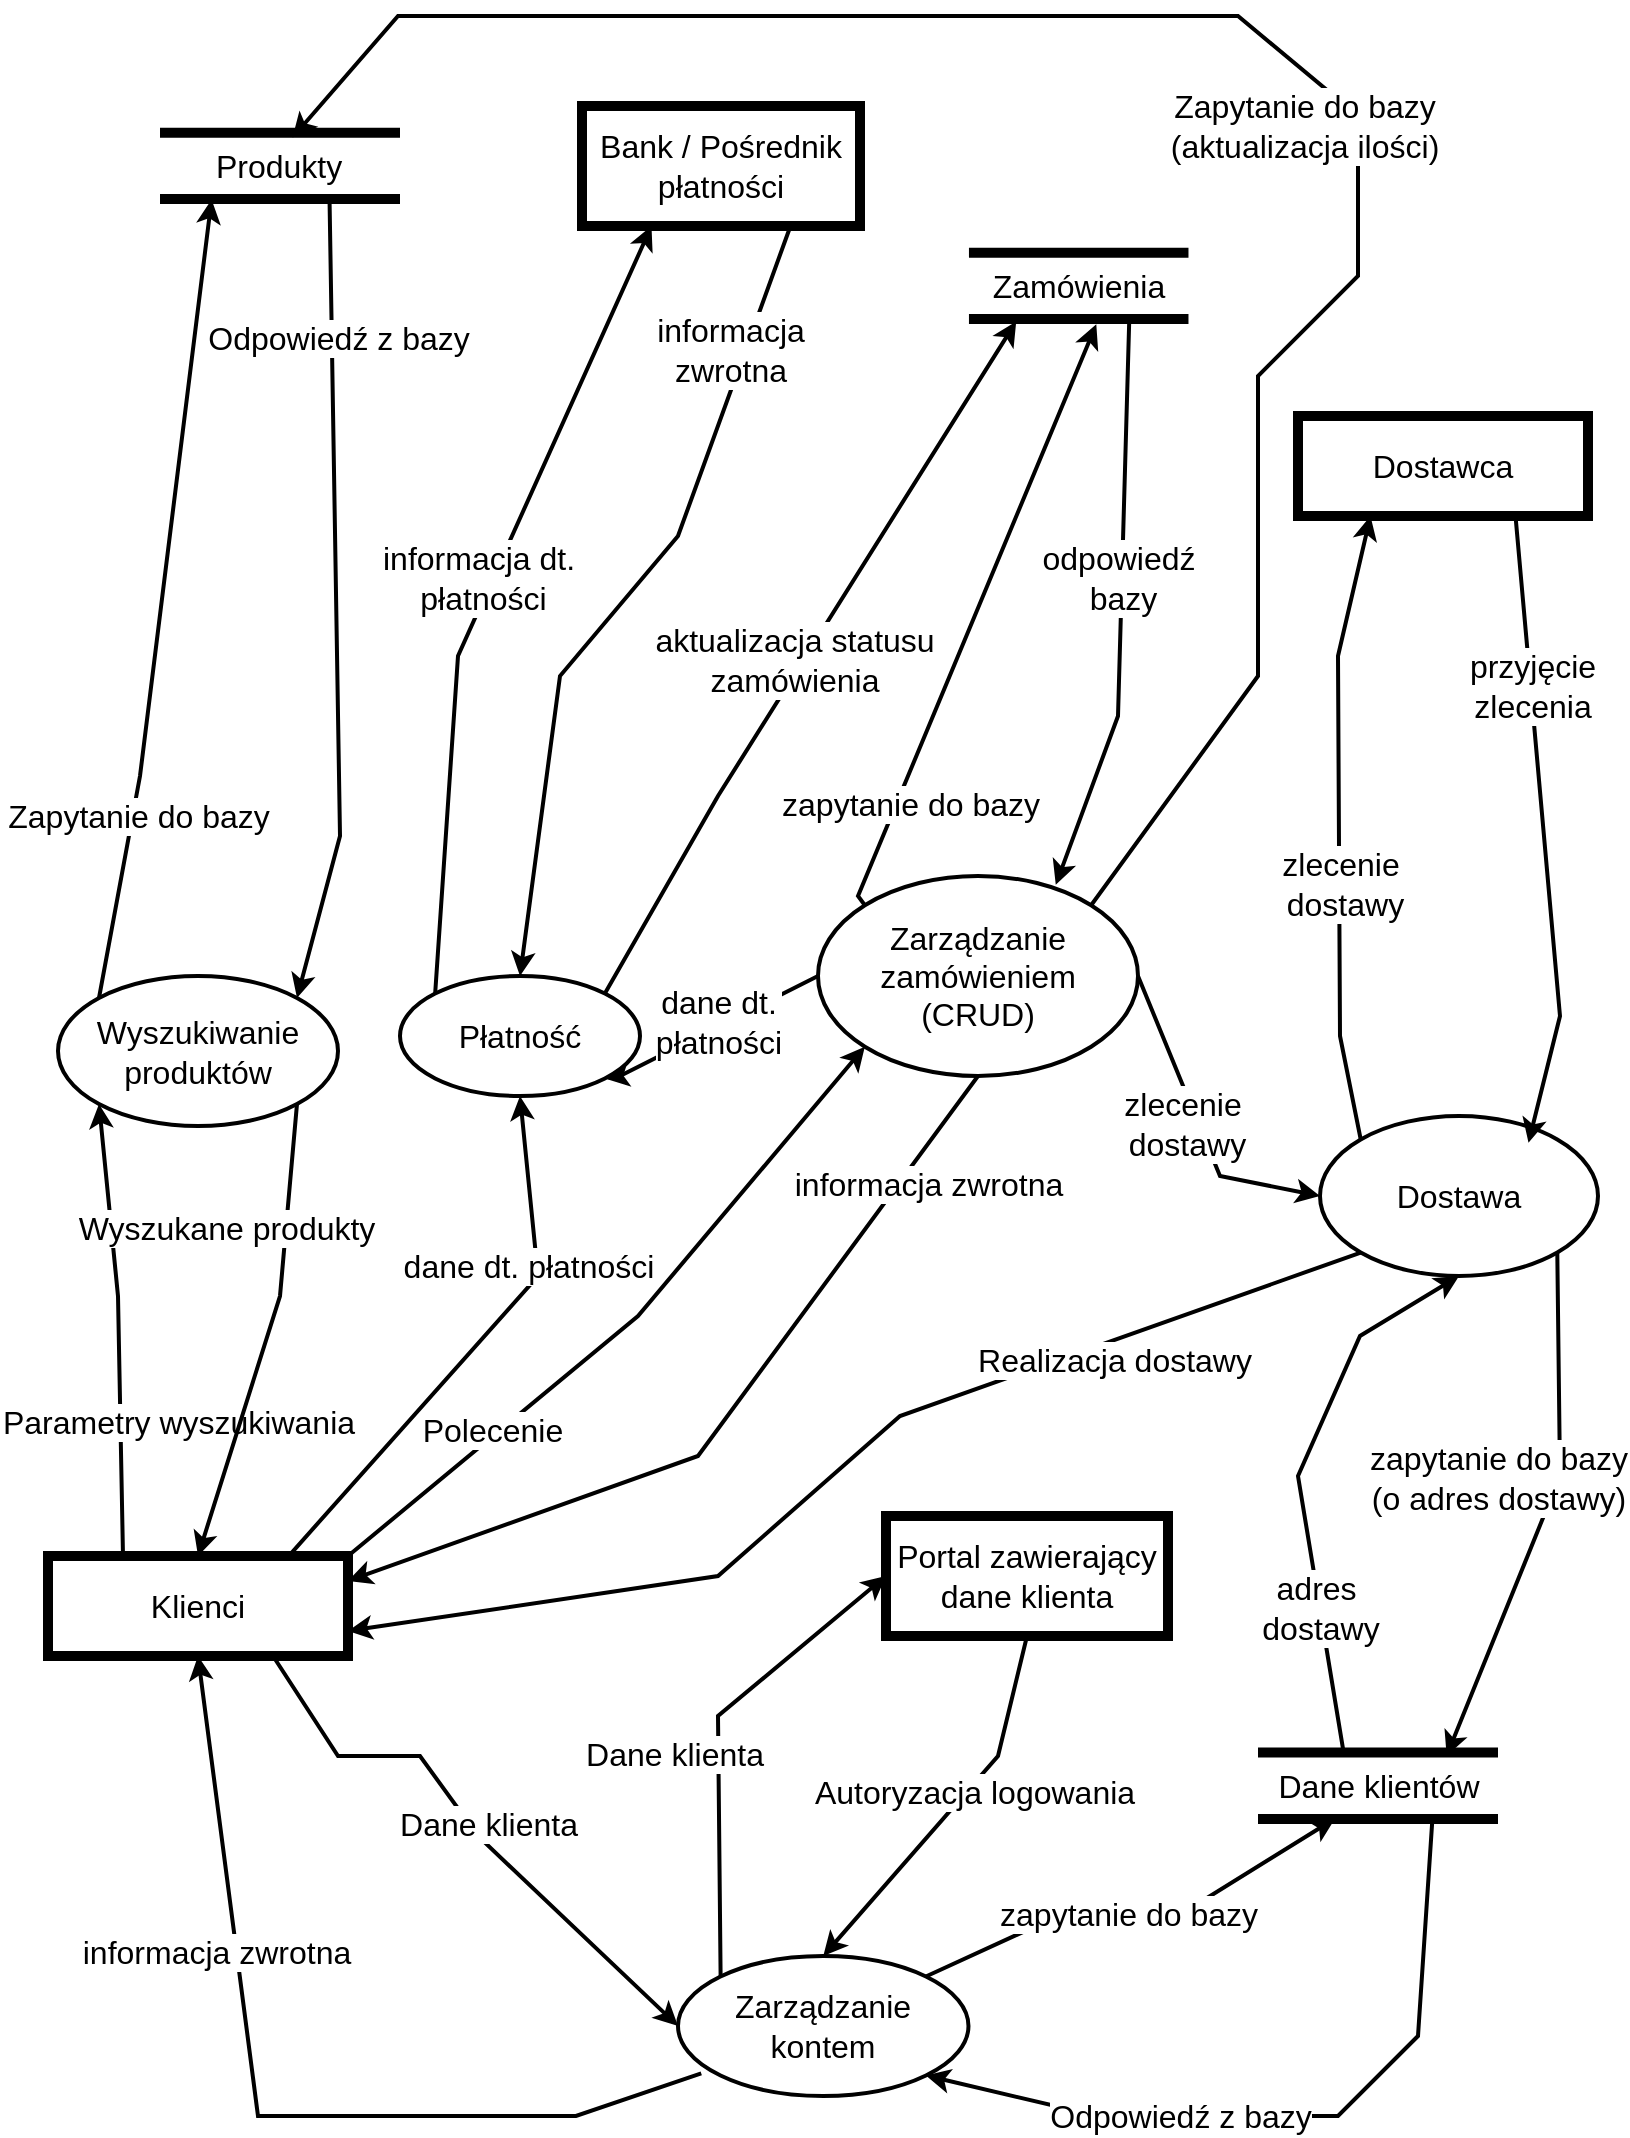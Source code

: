 <mxfile version="21.2.1" type="github">
  <diagram id="prtHgNgQTEPvFCAcTncT" name="Page-1">
    <mxGraphModel dx="1908" dy="1294" grid="1" gridSize="10" guides="1" tooltips="1" connect="1" arrows="1" fold="1" page="1" pageScale="1" pageWidth="827" pageHeight="1169" math="0" shadow="0">
      <root>
        <mxCell id="0" />
        <mxCell id="1" parent="0" />
        <mxCell id="sOftQT2Vc1P5vOLi5NKV-14" value="Zarządzanie kontem" style="ellipse;whiteSpace=wrap;html=1;strokeWidth=2;fontSize=16;" parent="1" vertex="1">
          <mxGeometry x="341" y="1040" width="145.24" height="70" as="geometry" />
        </mxCell>
        <mxCell id="HA2_PNLJppdeOKZP9nE9-7" value="Klienci" style="rounded=0;whiteSpace=wrap;html=1;strokeWidth=5;fontSize=16;" vertex="1" parent="1">
          <mxGeometry x="26" y="840" width="150" height="50" as="geometry" />
        </mxCell>
        <mxCell id="HA2_PNLJppdeOKZP9nE9-8" value="Wyszukiwanie produktów" style="ellipse;whiteSpace=wrap;html=1;strokeWidth=2;fontSize=16;" vertex="1" parent="1">
          <mxGeometry x="31" y="550" width="140" height="75" as="geometry" />
        </mxCell>
        <mxCell id="HA2_PNLJppdeOKZP9nE9-10" value="" style="shape=link;html=1;rounded=0;width=29.167;strokeWidth=5;fontSize=16;" edge="1" parent="1">
          <mxGeometry width="100" relative="1" as="geometry">
            <mxPoint x="82" y="144.9" as="sourcePoint" />
            <mxPoint x="202" y="144.9" as="targetPoint" />
          </mxGeometry>
        </mxCell>
        <mxCell id="HA2_PNLJppdeOKZP9nE9-11" value="Produkty" style="text;html=1;align=center;verticalAlign=middle;resizable=0;points=[];autosize=1;strokeColor=none;fillColor=none;fontSize=16;strokeWidth=5;" vertex="1" parent="1">
          <mxGeometry x="96" y="130" width="90" height="30" as="geometry" />
        </mxCell>
        <mxCell id="HA2_PNLJppdeOKZP9nE9-13" value="" style="endArrow=classic;html=1;rounded=0;strokeWidth=2;exitX=0.25;exitY=0;exitDx=0;exitDy=0;entryX=0;entryY=1;entryDx=0;entryDy=0;fontSize=16;" edge="1" parent="1" source="HA2_PNLJppdeOKZP9nE9-7" target="HA2_PNLJppdeOKZP9nE9-8">
          <mxGeometry relative="1" as="geometry">
            <mxPoint x="64.43" y="824" as="sourcePoint" />
            <mxPoint x="182" y="690" as="targetPoint" />
            <Array as="points">
              <mxPoint x="61" y="710" />
            </Array>
          </mxGeometry>
        </mxCell>
        <mxCell id="HA2_PNLJppdeOKZP9nE9-14" value="Parametry wyszukiwania" style="edgeLabel;resizable=0;html=1;align=center;verticalAlign=middle;fontSize=16;" connectable="0" vertex="1" parent="HA2_PNLJppdeOKZP9nE9-13">
          <mxGeometry relative="1" as="geometry">
            <mxPoint x="29" y="46" as="offset" />
          </mxGeometry>
        </mxCell>
        <mxCell id="HA2_PNLJppdeOKZP9nE9-15" value="" style="endArrow=classic;html=1;rounded=0;strokeWidth=2;exitX=0;exitY=0;exitDx=0;exitDy=0;entryX=0.131;entryY=1.057;entryDx=0;entryDy=0;entryPerimeter=0;fontSize=16;" edge="1" parent="1" source="HA2_PNLJppdeOKZP9nE9-8" target="HA2_PNLJppdeOKZP9nE9-11">
          <mxGeometry relative="1" as="geometry">
            <mxPoint x="142" y="530" as="sourcePoint" />
            <mxPoint x="487" y="539" as="targetPoint" />
            <Array as="points">
              <mxPoint x="72" y="450" />
            </Array>
          </mxGeometry>
        </mxCell>
        <mxCell id="HA2_PNLJppdeOKZP9nE9-16" value="Zapytanie do bazy" style="edgeLabel;resizable=0;html=1;align=center;verticalAlign=middle;fontSize=16;" connectable="0" vertex="1" parent="HA2_PNLJppdeOKZP9nE9-15">
          <mxGeometry relative="1" as="geometry">
            <mxPoint x="-12" y="108" as="offset" />
          </mxGeometry>
        </mxCell>
        <mxCell id="HA2_PNLJppdeOKZP9nE9-17" value="" style="endArrow=classic;html=1;rounded=0;strokeWidth=2;entryX=1;entryY=0;entryDx=0;entryDy=0;exitX=0.786;exitY=1;exitDx=0;exitDy=0;exitPerimeter=0;fontSize=16;" edge="1" parent="1" source="HA2_PNLJppdeOKZP9nE9-11" target="HA2_PNLJppdeOKZP9nE9-8">
          <mxGeometry relative="1" as="geometry">
            <mxPoint x="406" y="501" as="sourcePoint" />
            <mxPoint x="152" y="500" as="targetPoint" />
            <Array as="points">
              <mxPoint x="172" y="480" />
            </Array>
          </mxGeometry>
        </mxCell>
        <mxCell id="HA2_PNLJppdeOKZP9nE9-18" value="Odpowiedź z bazy" style="edgeLabel;resizable=0;html=1;align=center;verticalAlign=middle;fontSize=16;" connectable="0" vertex="1" parent="HA2_PNLJppdeOKZP9nE9-17">
          <mxGeometry relative="1" as="geometry">
            <mxPoint x="1" y="-131" as="offset" />
          </mxGeometry>
        </mxCell>
        <mxCell id="HA2_PNLJppdeOKZP9nE9-19" value="" style="endArrow=classic;html=1;rounded=0;strokeWidth=2;entryX=0.5;entryY=0;entryDx=0;entryDy=0;exitX=1;exitY=1;exitDx=0;exitDy=0;fontSize=16;" edge="1" parent="1" source="HA2_PNLJppdeOKZP9nE9-8" target="HA2_PNLJppdeOKZP9nE9-7">
          <mxGeometry relative="1" as="geometry">
            <mxPoint x="240" y="680" as="sourcePoint" />
            <mxPoint x="172" y="909" as="targetPoint" />
            <Array as="points">
              <mxPoint x="142" y="710" />
            </Array>
          </mxGeometry>
        </mxCell>
        <mxCell id="HA2_PNLJppdeOKZP9nE9-20" value="Wyszukane produkty" style="edgeLabel;resizable=0;html=1;align=center;verticalAlign=middle;fontSize=16;" connectable="0" vertex="1" parent="HA2_PNLJppdeOKZP9nE9-19">
          <mxGeometry relative="1" as="geometry">
            <mxPoint x="-21" y="-53" as="offset" />
          </mxGeometry>
        </mxCell>
        <mxCell id="HA2_PNLJppdeOKZP9nE9-24" value="Zarządzanie zamówieniem&lt;br style=&quot;font-size: 16px;&quot;&gt;(CRUD)" style="ellipse;whiteSpace=wrap;html=1;strokeWidth=2;fontSize=16;" vertex="1" parent="1">
          <mxGeometry x="411" y="500" width="160" height="100" as="geometry" />
        </mxCell>
        <mxCell id="HA2_PNLJppdeOKZP9nE9-25" value="" style="endArrow=classic;html=1;rounded=0;strokeWidth=2;exitX=1;exitY=0;exitDx=0;exitDy=0;entryX=0;entryY=1;entryDx=0;entryDy=0;fontSize=16;" edge="1" parent="1" source="HA2_PNLJppdeOKZP9nE9-7" target="HA2_PNLJppdeOKZP9nE9-24">
          <mxGeometry relative="1" as="geometry">
            <mxPoint x="277" y="833" as="sourcePoint" />
            <mxPoint x="265" y="630" as="targetPoint" />
            <Array as="points">
              <mxPoint x="321" y="720" />
            </Array>
          </mxGeometry>
        </mxCell>
        <mxCell id="HA2_PNLJppdeOKZP9nE9-26" value="Polecenie" style="edgeLabel;resizable=0;html=1;align=center;verticalAlign=middle;fontSize=16;" connectable="0" vertex="1" parent="HA2_PNLJppdeOKZP9nE9-25">
          <mxGeometry relative="1" as="geometry">
            <mxPoint x="-68" y="53" as="offset" />
          </mxGeometry>
        </mxCell>
        <mxCell id="HA2_PNLJppdeOKZP9nE9-27" value="" style="shape=link;html=1;rounded=0;width=29.167;strokeWidth=5;fontSize=16;" edge="1" parent="1">
          <mxGeometry width="100" relative="1" as="geometry">
            <mxPoint x="486.48" y="204.93" as="sourcePoint" />
            <mxPoint x="596.24" y="204.93" as="targetPoint" />
          </mxGeometry>
        </mxCell>
        <mxCell id="HA2_PNLJppdeOKZP9nE9-28" value="Zamówienia" style="text;html=1;align=center;verticalAlign=middle;resizable=0;points=[];autosize=1;strokeColor=none;fillColor=none;fontSize=16;" vertex="1" parent="1">
          <mxGeometry x="486.24" y="190" width="110" height="30" as="geometry" />
        </mxCell>
        <mxCell id="HA2_PNLJppdeOKZP9nE9-29" value="" style="endArrow=classic;html=1;rounded=0;strokeWidth=2;exitX=0;exitY=0;exitDx=0;exitDy=0;entryX=0.581;entryY=1.138;entryDx=0;entryDy=0;entryPerimeter=0;fontSize=16;" edge="1" parent="1" source="HA2_PNLJppdeOKZP9nE9-24" target="HA2_PNLJppdeOKZP9nE9-28">
          <mxGeometry relative="1" as="geometry">
            <mxPoint x="144.24" y="579" as="sourcePoint" />
            <mxPoint x="250.24" y="352" as="targetPoint" />
            <Array as="points">
              <mxPoint x="431" y="510" />
            </Array>
          </mxGeometry>
        </mxCell>
        <mxCell id="HA2_PNLJppdeOKZP9nE9-30" value="zapytanie do bazy" style="edgeLabel;resizable=0;html=1;align=center;verticalAlign=middle;fontSize=16;" connectable="0" vertex="1" parent="HA2_PNLJppdeOKZP9nE9-29">
          <mxGeometry relative="1" as="geometry">
            <mxPoint x="-33" y="94" as="offset" />
          </mxGeometry>
        </mxCell>
        <mxCell id="HA2_PNLJppdeOKZP9nE9-31" value="" style="endArrow=classic;html=1;rounded=0;strokeWidth=2;entryX=0.743;entryY=0.044;entryDx=0;entryDy=0;exitX=0.731;exitY=1.033;exitDx=0;exitDy=0;exitPerimeter=0;entryPerimeter=0;fontSize=16;" edge="1" parent="1" source="HA2_PNLJppdeOKZP9nE9-28" target="HA2_PNLJppdeOKZP9nE9-24">
          <mxGeometry relative="1" as="geometry">
            <mxPoint x="469.24" y="440" as="sourcePoint" />
            <mxPoint x="401.24" y="669" as="targetPoint" />
            <Array as="points">
              <mxPoint x="561" y="420" />
            </Array>
          </mxGeometry>
        </mxCell>
        <mxCell id="HA2_PNLJppdeOKZP9nE9-32" value="odpowiedź&lt;br&gt;&amp;nbsp;bazy" style="edgeLabel;resizable=0;html=1;align=center;verticalAlign=middle;fontSize=16;" connectable="0" vertex="1" parent="HA2_PNLJppdeOKZP9nE9-31">
          <mxGeometry relative="1" as="geometry">
            <mxPoint x="-2" y="-15" as="offset" />
          </mxGeometry>
        </mxCell>
        <mxCell id="HA2_PNLJppdeOKZP9nE9-33" value="" style="endArrow=classic;html=1;rounded=0;strokeWidth=2;exitX=0.5;exitY=1;exitDx=0;exitDy=0;entryX=1;entryY=0.25;entryDx=0;entryDy=0;fontSize=16;" edge="1" parent="1" source="HA2_PNLJppdeOKZP9nE9-24" target="HA2_PNLJppdeOKZP9nE9-7">
          <mxGeometry relative="1" as="geometry">
            <mxPoint x="289" y="680" as="sourcePoint" />
            <mxPoint x="142" y="840" as="targetPoint" />
            <Array as="points">
              <mxPoint x="351" y="790" />
            </Array>
          </mxGeometry>
        </mxCell>
        <mxCell id="HA2_PNLJppdeOKZP9nE9-34" value="informacja zwrotna" style="edgeLabel;resizable=0;html=1;align=center;verticalAlign=middle;fontSize=16;" connectable="0" vertex="1" parent="HA2_PNLJppdeOKZP9nE9-33">
          <mxGeometry relative="1" as="geometry">
            <mxPoint x="100" y="-116" as="offset" />
          </mxGeometry>
        </mxCell>
        <mxCell id="HA2_PNLJppdeOKZP9nE9-35" value="Płatność" style="ellipse;whiteSpace=wrap;html=1;strokeWidth=2;fontSize=16;" vertex="1" parent="1">
          <mxGeometry x="202" y="550" width="120" height="60" as="geometry" />
        </mxCell>
        <mxCell id="HA2_PNLJppdeOKZP9nE9-36" value="" style="endArrow=classic;html=1;rounded=0;strokeWidth=2;exitX=0;exitY=0.5;exitDx=0;exitDy=0;entryX=1;entryY=1;entryDx=0;entryDy=0;fontSize=16;" edge="1" parent="1" source="HA2_PNLJppdeOKZP9nE9-24" target="HA2_PNLJppdeOKZP9nE9-35">
          <mxGeometry relative="1" as="geometry">
            <mxPoint x="342" y="600" as="sourcePoint" />
            <mxPoint x="242" y="680" as="targetPoint" />
            <Array as="points">
              <mxPoint x="312" y="600" />
            </Array>
          </mxGeometry>
        </mxCell>
        <mxCell id="HA2_PNLJppdeOKZP9nE9-37" value="dane dt.&lt;br&gt;płatności" style="edgeLabel;resizable=0;html=1;align=center;verticalAlign=middle;fontSize=16;" connectable="0" vertex="1" parent="HA2_PNLJppdeOKZP9nE9-36">
          <mxGeometry relative="1" as="geometry">
            <mxPoint x="3" y="-4" as="offset" />
          </mxGeometry>
        </mxCell>
        <mxCell id="HA2_PNLJppdeOKZP9nE9-38" value="" style="endArrow=classic;html=1;rounded=0;strokeWidth=2;entryX=0.217;entryY=1.09;entryDx=0;entryDy=0;entryPerimeter=0;exitX=1;exitY=0;exitDx=0;exitDy=0;fontSize=16;" edge="1" parent="1" source="HA2_PNLJppdeOKZP9nE9-35" target="HA2_PNLJppdeOKZP9nE9-28">
          <mxGeometry relative="1" as="geometry">
            <mxPoint x="252" y="480" as="sourcePoint" />
            <mxPoint x="348" y="420" as="targetPoint" />
            <Array as="points">
              <mxPoint x="361" y="460" />
            </Array>
          </mxGeometry>
        </mxCell>
        <mxCell id="HA2_PNLJppdeOKZP9nE9-39" value="aktualizacja statusu&lt;br style=&quot;font-size: 16px;&quot;&gt;zamówienia" style="edgeLabel;resizable=0;html=1;align=center;verticalAlign=middle;fontSize=16;" connectable="0" vertex="1" parent="HA2_PNLJppdeOKZP9nE9-38">
          <mxGeometry relative="1" as="geometry">
            <mxPoint x="-6" y="2" as="offset" />
          </mxGeometry>
        </mxCell>
        <mxCell id="HA2_PNLJppdeOKZP9nE9-40" value="" style="endArrow=classic;html=1;rounded=0;strokeWidth=2;exitX=0.806;exitY=-0.012;exitDx=0;exitDy=0;exitPerimeter=0;fontSize=16;entryX=0.5;entryY=1;entryDx=0;entryDy=0;" edge="1" parent="1" source="HA2_PNLJppdeOKZP9nE9-7" target="HA2_PNLJppdeOKZP9nE9-35">
          <mxGeometry relative="1" as="geometry">
            <mxPoint x="142" y="817" as="sourcePoint" />
            <mxPoint x="232" y="610" as="targetPoint" />
            <Array as="points">
              <mxPoint x="271" y="700" />
            </Array>
          </mxGeometry>
        </mxCell>
        <mxCell id="HA2_PNLJppdeOKZP9nE9-41" value="dane dt. płatności" style="edgeLabel;resizable=0;html=1;align=center;verticalAlign=middle;fontSize=16;" connectable="0" vertex="1" parent="HA2_PNLJppdeOKZP9nE9-40">
          <mxGeometry relative="1" as="geometry">
            <mxPoint x="27" y="-41" as="offset" />
          </mxGeometry>
        </mxCell>
        <mxCell id="HA2_PNLJppdeOKZP9nE9-42" value="Bank / Pośrednik płatności" style="rounded=0;whiteSpace=wrap;html=1;strokeWidth=5;fontSize=16;" vertex="1" parent="1">
          <mxGeometry x="293" y="115" width="139" height="60" as="geometry" />
        </mxCell>
        <mxCell id="HA2_PNLJppdeOKZP9nE9-43" value="" style="endArrow=classic;html=1;rounded=0;strokeWidth=2;exitX=0;exitY=0;exitDx=0;exitDy=0;entryX=0.25;entryY=1;entryDx=0;entryDy=0;fontSize=16;" edge="1" parent="1" source="HA2_PNLJppdeOKZP9nE9-35" target="HA2_PNLJppdeOKZP9nE9-42">
          <mxGeometry relative="1" as="geometry">
            <mxPoint x="209" y="557" as="sourcePoint" />
            <mxPoint x="315" y="330" as="targetPoint" />
            <Array as="points">
              <mxPoint x="231" y="390" />
            </Array>
          </mxGeometry>
        </mxCell>
        <mxCell id="HA2_PNLJppdeOKZP9nE9-44" value="informacja dt.&lt;br&gt;&amp;nbsp;płatności" style="edgeLabel;resizable=0;html=1;align=center;verticalAlign=middle;fontSize=16;" connectable="0" vertex="1" parent="HA2_PNLJppdeOKZP9nE9-43">
          <mxGeometry relative="1" as="geometry">
            <mxPoint x="-4" y="-9" as="offset" />
          </mxGeometry>
        </mxCell>
        <mxCell id="HA2_PNLJppdeOKZP9nE9-47" value="" style="endArrow=classic;html=1;rounded=0;strokeWidth=2;entryX=0.5;entryY=0;entryDx=0;entryDy=0;exitX=0.75;exitY=1;exitDx=0;exitDy=0;fontSize=16;" edge="1" parent="1" source="HA2_PNLJppdeOKZP9nE9-42" target="HA2_PNLJppdeOKZP9nE9-35">
          <mxGeometry relative="1" as="geometry">
            <mxPoint x="360" y="341" as="sourcePoint" />
            <mxPoint x="292" y="570" as="targetPoint" />
            <Array as="points">
              <mxPoint x="341" y="330" />
              <mxPoint x="282" y="400" />
            </Array>
          </mxGeometry>
        </mxCell>
        <mxCell id="HA2_PNLJppdeOKZP9nE9-48" value="informacja&lt;br&gt;zwrotna" style="edgeLabel;resizable=0;html=1;align=center;verticalAlign=middle;fontSize=16;" connectable="0" vertex="1" parent="HA2_PNLJppdeOKZP9nE9-47">
          <mxGeometry relative="1" as="geometry">
            <mxPoint x="51" y="-123" as="offset" />
          </mxGeometry>
        </mxCell>
        <mxCell id="HA2_PNLJppdeOKZP9nE9-51" value="" style="endArrow=classic;html=1;rounded=0;strokeWidth=2;exitX=1;exitY=0;exitDx=0;exitDy=0;entryX=0.581;entryY=0.025;entryDx=0;entryDy=0;entryPerimeter=0;fontSize=16;" edge="1" parent="1" source="HA2_PNLJppdeOKZP9nE9-24" target="HA2_PNLJppdeOKZP9nE9-11">
          <mxGeometry relative="1" as="geometry">
            <mxPoint x="512" y="590" as="sourcePoint" />
            <mxPoint x="618" y="363" as="targetPoint" />
            <Array as="points">
              <mxPoint x="631" y="400" />
              <mxPoint x="631" y="250" />
              <mxPoint x="681" y="200" />
              <mxPoint x="681" y="120" />
              <mxPoint x="621" y="70" />
              <mxPoint x="471" y="70" />
              <mxPoint x="201" y="70" />
            </Array>
          </mxGeometry>
        </mxCell>
        <mxCell id="HA2_PNLJppdeOKZP9nE9-52" value="Zapytanie do bazy&lt;br style=&quot;font-size: 16px;&quot;&gt;(aktualizacja ilości)" style="edgeLabel;resizable=0;html=1;align=center;verticalAlign=middle;fontSize=16;" connectable="0" vertex="1" parent="HA2_PNLJppdeOKZP9nE9-51">
          <mxGeometry relative="1" as="geometry">
            <mxPoint x="25" y="48" as="offset" />
          </mxGeometry>
        </mxCell>
        <mxCell id="HA2_PNLJppdeOKZP9nE9-53" value="" style="shape=link;html=1;rounded=0;width=29.167;strokeWidth=5;fontSize=16;" edge="1" parent="1">
          <mxGeometry width="100" relative="1" as="geometry">
            <mxPoint x="631" y="954.88" as="sourcePoint" />
            <mxPoint x="751" y="954.88" as="targetPoint" />
          </mxGeometry>
        </mxCell>
        <mxCell id="HA2_PNLJppdeOKZP9nE9-54" value="Dane klientów" style="text;html=1;align=center;verticalAlign=middle;resizable=0;points=[];autosize=1;strokeColor=none;fillColor=none;fontSize=16;" vertex="1" parent="1">
          <mxGeometry x="631" y="940" width="120" height="30" as="geometry" />
        </mxCell>
        <mxCell id="HA2_PNLJppdeOKZP9nE9-56" value="" style="endArrow=classic;html=1;rounded=0;strokeWidth=2;exitX=0.75;exitY=1;exitDx=0;exitDy=0;entryX=0;entryY=0.5;entryDx=0;entryDy=0;fontSize=16;" edge="1" parent="1" source="HA2_PNLJppdeOKZP9nE9-7" target="sOftQT2Vc1P5vOLi5NKV-14">
          <mxGeometry relative="1" as="geometry">
            <mxPoint x="262" y="945" as="sourcePoint" />
            <mxPoint x="493" y="742" as="targetPoint" />
            <Array as="points">
              <mxPoint x="171" y="940" />
              <mxPoint x="212" y="940" />
              <mxPoint x="241" y="980" />
            </Array>
          </mxGeometry>
        </mxCell>
        <mxCell id="HA2_PNLJppdeOKZP9nE9-57" value="Dane klienta" style="edgeLabel;resizable=0;html=1;align=center;verticalAlign=middle;fontSize=16;" connectable="0" vertex="1" parent="HA2_PNLJppdeOKZP9nE9-56">
          <mxGeometry relative="1" as="geometry">
            <mxPoint x="8" y="-1" as="offset" />
          </mxGeometry>
        </mxCell>
        <mxCell id="HA2_PNLJppdeOKZP9nE9-60" value="" style="endArrow=classic;html=1;rounded=0;strokeWidth=2;exitX=1;exitY=0;exitDx=0;exitDy=0;entryX=0.321;entryY=1.043;entryDx=0;entryDy=0;entryPerimeter=0;fontSize=16;" edge="1" parent="1" source="sOftQT2Vc1P5vOLi5NKV-14" target="HA2_PNLJppdeOKZP9nE9-54">
          <mxGeometry relative="1" as="geometry">
            <mxPoint x="465.5" y="881" as="sourcePoint" />
            <mxPoint x="679.5" y="881" as="targetPoint" />
            <Array as="points">
              <mxPoint x="531" y="1020" />
              <mxPoint x="591" y="1020" />
            </Array>
          </mxGeometry>
        </mxCell>
        <mxCell id="HA2_PNLJppdeOKZP9nE9-61" value="zapytanie do bazy" style="edgeLabel;resizable=0;html=1;align=center;verticalAlign=middle;fontSize=16;" connectable="0" vertex="1" parent="HA2_PNLJppdeOKZP9nE9-60">
          <mxGeometry relative="1" as="geometry">
            <mxPoint x="-5" y="-1" as="offset" />
          </mxGeometry>
        </mxCell>
        <mxCell id="HA2_PNLJppdeOKZP9nE9-62" value="" style="endArrow=classic;html=1;rounded=0;strokeWidth=2;entryX=1;entryY=1;entryDx=0;entryDy=0;exitX=0.726;exitY=1.09;exitDx=0;exitDy=0;exitPerimeter=0;fontSize=16;" edge="1" parent="1" source="HA2_PNLJppdeOKZP9nE9-54" target="sOftQT2Vc1P5vOLi5NKV-14">
          <mxGeometry relative="1" as="geometry">
            <mxPoint x="682" y="840" as="sourcePoint" />
            <mxPoint x="615" y="1069" as="targetPoint" />
            <Array as="points">
              <mxPoint x="711" y="1080" />
              <mxPoint x="671" y="1120" />
              <mxPoint x="551" y="1120" />
            </Array>
          </mxGeometry>
        </mxCell>
        <mxCell id="HA2_PNLJppdeOKZP9nE9-63" value="Odpowiedź z bazy" style="edgeLabel;resizable=0;html=1;align=center;verticalAlign=middle;fontSize=16;" connectable="0" vertex="1" parent="HA2_PNLJppdeOKZP9nE9-62">
          <mxGeometry relative="1" as="geometry">
            <mxPoint x="-57" as="offset" />
          </mxGeometry>
        </mxCell>
        <mxCell id="HA2_PNLJppdeOKZP9nE9-64" value="" style="endArrow=classic;html=1;rounded=0;strokeWidth=2;entryX=0.5;entryY=1;entryDx=0;entryDy=0;exitX=0.08;exitY=0.838;exitDx=0;exitDy=0;exitPerimeter=0;fontSize=16;" edge="1" parent="1" source="sOftQT2Vc1P5vOLi5NKV-14" target="HA2_PNLJppdeOKZP9nE9-7">
          <mxGeometry relative="1" as="geometry">
            <mxPoint x="365.24" y="1074" as="sourcePoint" />
            <mxPoint x="170.24" y="1079" as="targetPoint" />
            <Array as="points">
              <mxPoint x="290" y="1120" />
              <mxPoint x="131" y="1120" />
            </Array>
          </mxGeometry>
        </mxCell>
        <mxCell id="HA2_PNLJppdeOKZP9nE9-65" value="informacja zwrotna" style="edgeLabel;resizable=0;html=1;align=center;verticalAlign=middle;fontSize=16;" connectable="0" vertex="1" parent="HA2_PNLJppdeOKZP9nE9-64">
          <mxGeometry relative="1" as="geometry">
            <mxPoint x="-21" y="-79" as="offset" />
          </mxGeometry>
        </mxCell>
        <mxCell id="HA2_PNLJppdeOKZP9nE9-69" value="Dostawca" style="rounded=0;whiteSpace=wrap;html=1;strokeWidth=5;fontSize=16;" vertex="1" parent="1">
          <mxGeometry x="651" y="270" width="145" height="50" as="geometry" />
        </mxCell>
        <mxCell id="HA2_PNLJppdeOKZP9nE9-70" value="Portal zawierający dane klienta" style="rounded=0;whiteSpace=wrap;html=1;strokeWidth=5;fontSize=16;" vertex="1" parent="1">
          <mxGeometry x="445" y="820" width="141" height="60" as="geometry" />
        </mxCell>
        <mxCell id="HA2_PNLJppdeOKZP9nE9-71" value="" style="endArrow=classic;html=1;rounded=0;strokeWidth=2;exitX=0;exitY=0;exitDx=0;exitDy=0;entryX=0;entryY=0.5;entryDx=0;entryDy=0;fontSize=16;" edge="1" parent="1" source="sOftQT2Vc1P5vOLi5NKV-14" target="HA2_PNLJppdeOKZP9nE9-70">
          <mxGeometry relative="1" as="geometry">
            <mxPoint x="453" y="851" as="sourcePoint" />
            <mxPoint x="667" y="851" as="targetPoint" />
            <Array as="points">
              <mxPoint x="361" y="920" />
            </Array>
          </mxGeometry>
        </mxCell>
        <mxCell id="HA2_PNLJppdeOKZP9nE9-72" value="Dane klienta" style="edgeLabel;resizable=0;html=1;align=center;verticalAlign=middle;fontSize=16;" connectable="0" vertex="1" parent="HA2_PNLJppdeOKZP9nE9-71">
          <mxGeometry relative="1" as="geometry">
            <mxPoint x="-22" y="9" as="offset" />
          </mxGeometry>
        </mxCell>
        <mxCell id="HA2_PNLJppdeOKZP9nE9-73" value="" style="endArrow=classic;html=1;rounded=0;strokeWidth=2;entryX=0.5;entryY=0;entryDx=0;entryDy=0;exitX=0.5;exitY=1;exitDx=0;exitDy=0;fontSize=16;" edge="1" parent="1" source="HA2_PNLJppdeOKZP9nE9-70" target="sOftQT2Vc1P5vOLi5NKV-14">
          <mxGeometry relative="1" as="geometry">
            <mxPoint x="712" y="840" as="sourcePoint" />
            <mxPoint x="517" y="845" as="targetPoint" />
            <Array as="points">
              <mxPoint x="501" y="940" />
            </Array>
          </mxGeometry>
        </mxCell>
        <mxCell id="HA2_PNLJppdeOKZP9nE9-74" value="Autoryzacja logowania" style="edgeLabel;resizable=0;html=1;align=center;verticalAlign=middle;fontSize=16;" connectable="0" vertex="1" parent="HA2_PNLJppdeOKZP9nE9-73">
          <mxGeometry relative="1" as="geometry">
            <mxPoint x="11" y="-9" as="offset" />
          </mxGeometry>
        </mxCell>
        <mxCell id="HA2_PNLJppdeOKZP9nE9-75" value="Dostawa" style="ellipse;whiteSpace=wrap;html=1;strokeWidth=2;fontSize=16;" vertex="1" parent="1">
          <mxGeometry x="662" y="620" width="139" height="80" as="geometry" />
        </mxCell>
        <mxCell id="HA2_PNLJppdeOKZP9nE9-76" value="" style="endArrow=classic;html=1;rounded=0;strokeWidth=2;exitX=0;exitY=1;exitDx=0;exitDy=0;entryX=1;entryY=0.75;entryDx=0;entryDy=0;fontSize=16;" edge="1" parent="1" source="HA2_PNLJppdeOKZP9nE9-75" target="HA2_PNLJppdeOKZP9nE9-7">
          <mxGeometry relative="1" as="geometry">
            <mxPoint x="652" y="704" as="sourcePoint" />
            <mxPoint x="212" y="840" as="targetPoint" />
            <Array as="points">
              <mxPoint x="452" y="770" />
              <mxPoint x="361" y="850" />
            </Array>
          </mxGeometry>
        </mxCell>
        <mxCell id="HA2_PNLJppdeOKZP9nE9-77" value="Realizacja dostawy" style="edgeLabel;resizable=0;html=1;align=center;verticalAlign=middle;fontSize=16;" connectable="0" vertex="1" parent="HA2_PNLJppdeOKZP9nE9-76">
          <mxGeometry relative="1" as="geometry">
            <mxPoint x="131" y="-49" as="offset" />
          </mxGeometry>
        </mxCell>
        <mxCell id="HA2_PNLJppdeOKZP9nE9-78" value="" style="endArrow=classic;html=1;rounded=0;strokeWidth=2;exitX=0;exitY=0;exitDx=0;exitDy=0;entryX=0.25;entryY=1;entryDx=0;entryDy=0;fontSize=16;" edge="1" parent="1" source="HA2_PNLJppdeOKZP9nE9-75" target="HA2_PNLJppdeOKZP9nE9-69">
          <mxGeometry relative="1" as="geometry">
            <mxPoint x="582" y="744" as="sourcePoint" />
            <mxPoint x="695" y="530" as="targetPoint" />
            <Array as="points">
              <mxPoint x="672" y="580" />
              <mxPoint x="671" y="390" />
            </Array>
          </mxGeometry>
        </mxCell>
        <mxCell id="HA2_PNLJppdeOKZP9nE9-79" value="zlecenie&lt;br&gt;&amp;nbsp;dostawy" style="edgeLabel;resizable=0;html=1;align=center;verticalAlign=middle;fontSize=16;" connectable="0" vertex="1" parent="HA2_PNLJppdeOKZP9nE9-78">
          <mxGeometry relative="1" as="geometry">
            <mxPoint y="29" as="offset" />
          </mxGeometry>
        </mxCell>
        <mxCell id="HA2_PNLJppdeOKZP9nE9-80" value="" style="endArrow=classic;html=1;rounded=0;strokeWidth=2;exitX=1;exitY=0.5;exitDx=0;exitDy=0;entryX=0;entryY=0.5;entryDx=0;entryDy=0;fontSize=16;" edge="1" parent="1" source="HA2_PNLJppdeOKZP9nE9-24" target="HA2_PNLJppdeOKZP9nE9-75">
          <mxGeometry relative="1" as="geometry">
            <mxPoint x="689" y="659" as="sourcePoint" />
            <mxPoint x="712" y="530" as="targetPoint" />
            <Array as="points">
              <mxPoint x="612" y="650" />
            </Array>
          </mxGeometry>
        </mxCell>
        <mxCell id="HA2_PNLJppdeOKZP9nE9-81" value="zlecenie&lt;br&gt;&amp;nbsp;dostawy" style="edgeLabel;resizable=0;html=1;align=center;verticalAlign=middle;fontSize=16;" connectable="0" vertex="1" parent="HA2_PNLJppdeOKZP9nE9-80">
          <mxGeometry relative="1" as="geometry">
            <mxPoint x="-8" as="offset" />
          </mxGeometry>
        </mxCell>
        <mxCell id="HA2_PNLJppdeOKZP9nE9-82" value="" style="endArrow=classic;html=1;rounded=0;strokeWidth=2;exitX=0.75;exitY=1;exitDx=0;exitDy=0;entryX=0.75;entryY=0.167;entryDx=0;entryDy=0;entryPerimeter=0;fontSize=16;" edge="1" parent="1" source="HA2_PNLJppdeOKZP9nE9-69" target="HA2_PNLJppdeOKZP9nE9-75">
          <mxGeometry relative="1" as="geometry">
            <mxPoint x="562" y="660" as="sourcePoint" />
            <mxPoint x="672" y="680" as="targetPoint" />
            <Array as="points">
              <mxPoint x="782" y="570" />
            </Array>
          </mxGeometry>
        </mxCell>
        <mxCell id="HA2_PNLJppdeOKZP9nE9-83" value="przyjęcie &lt;br&gt;zlecenia" style="edgeLabel;resizable=0;html=1;align=center;verticalAlign=middle;fontSize=16;" connectable="0" vertex="1" parent="HA2_PNLJppdeOKZP9nE9-82">
          <mxGeometry relative="1" as="geometry">
            <mxPoint x="-6" y="-73" as="offset" />
          </mxGeometry>
        </mxCell>
        <mxCell id="HA2_PNLJppdeOKZP9nE9-84" value="" style="endArrow=classic;html=1;rounded=0;strokeWidth=2;exitX=1;exitY=1;exitDx=0;exitDy=0;entryX=0.786;entryY=-0.005;entryDx=0;entryDy=0;entryPerimeter=0;fontSize=16;" edge="1" parent="1" source="HA2_PNLJppdeOKZP9nE9-75" target="HA2_PNLJppdeOKZP9nE9-54">
          <mxGeometry relative="1" as="geometry">
            <mxPoint x="762" y="750" as="sourcePoint" />
            <mxPoint x="752" y="880" as="targetPoint" />
            <Array as="points">
              <mxPoint x="782" y="800" />
            </Array>
          </mxGeometry>
        </mxCell>
        <mxCell id="HA2_PNLJppdeOKZP9nE9-85" value="zapytanie do bazy&lt;br style=&quot;font-size: 16px;&quot;&gt;(o adres dostawy)" style="edgeLabel;resizable=0;html=1;align=center;verticalAlign=middle;fontSize=16;" connectable="0" vertex="1" parent="HA2_PNLJppdeOKZP9nE9-84">
          <mxGeometry relative="1" as="geometry">
            <mxPoint x="-24" y="-18" as="offset" />
          </mxGeometry>
        </mxCell>
        <mxCell id="HA2_PNLJppdeOKZP9nE9-86" value="" style="endArrow=classic;html=1;rounded=0;strokeWidth=2;exitX=0.357;exitY=-0.052;exitDx=0;exitDy=0;exitPerimeter=0;entryX=0.5;entryY=1;entryDx=0;entryDy=0;fontSize=16;" edge="1" parent="1" source="HA2_PNLJppdeOKZP9nE9-54" target="HA2_PNLJppdeOKZP9nE9-75">
          <mxGeometry relative="1" as="geometry">
            <mxPoint x="704" y="889" as="sourcePoint" />
            <mxPoint x="672" y="730" as="targetPoint" />
            <Array as="points">
              <mxPoint x="651" y="800" />
              <mxPoint x="682" y="730" />
            </Array>
          </mxGeometry>
        </mxCell>
        <mxCell id="HA2_PNLJppdeOKZP9nE9-87" value="adres&amp;nbsp;&lt;br style=&quot;font-size: 16px;&quot;&gt;dostawy" style="edgeLabel;resizable=0;html=1;align=center;verticalAlign=middle;fontSize=16;" connectable="0" vertex="1" parent="HA2_PNLJppdeOKZP9nE9-86">
          <mxGeometry relative="1" as="geometry">
            <mxPoint x="10" y="63" as="offset" />
          </mxGeometry>
        </mxCell>
      </root>
    </mxGraphModel>
  </diagram>
</mxfile>
